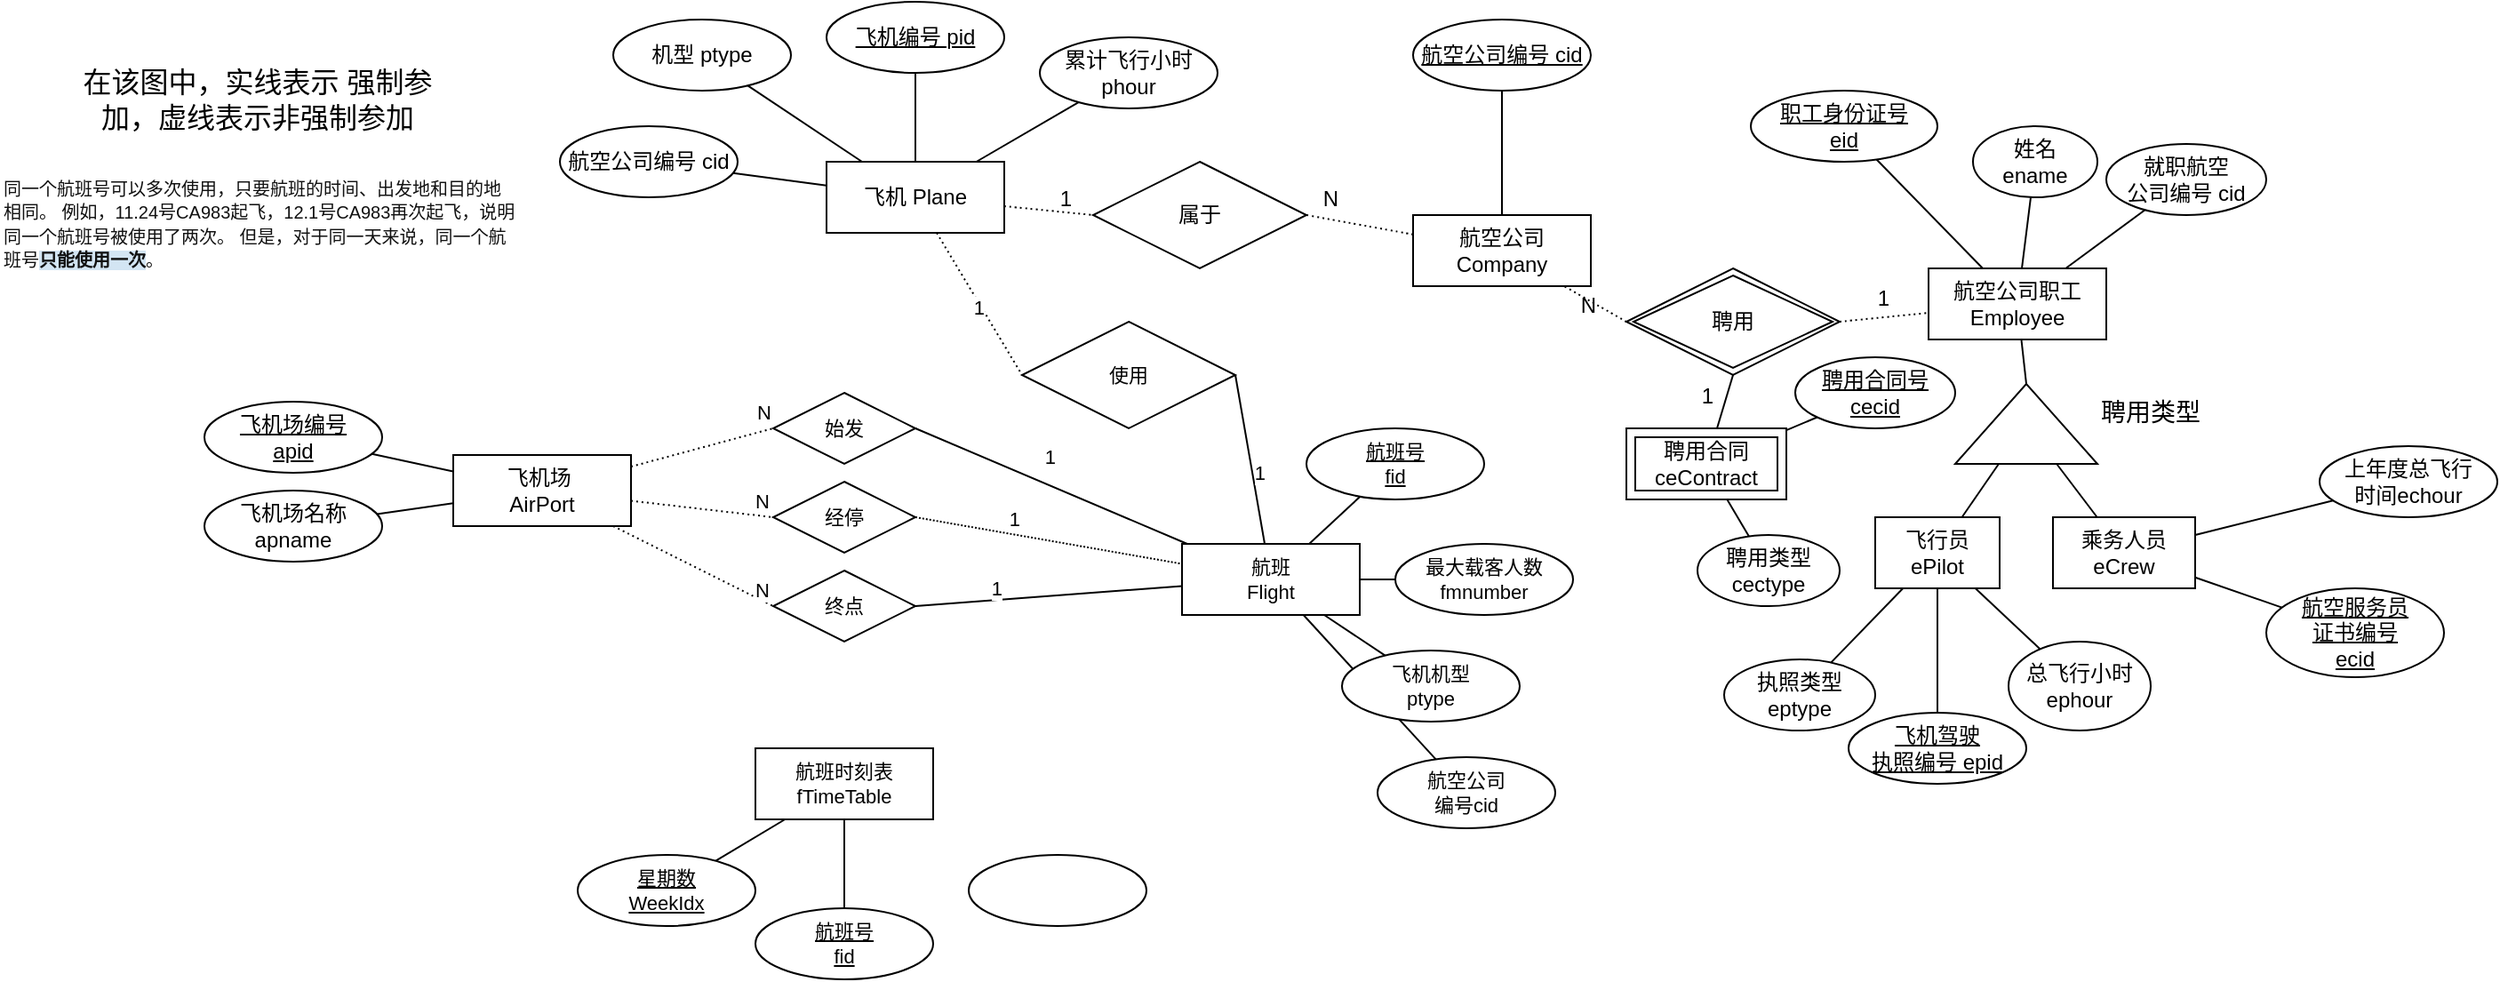 <mxfile version="24.4.9" type="github">
  <diagram name="第 1 页" id="RIavcO6uoZUjZnijJ_pN">
    <mxGraphModel dx="594" dy="394" grid="1" gridSize="10" guides="1" tooltips="1" connect="1" arrows="1" fold="1" page="1" pageScale="1" pageWidth="2339" pageHeight="3300" math="0" shadow="0">
      <root>
        <mxCell id="0" />
        <mxCell id="1" parent="0" />
        <mxCell id="wJQzVaT3mwu58rgRfh5--7" value="航空公司 Company" style="whiteSpace=wrap;html=1;align=center;" parent="1" vertex="1">
          <mxGeometry x="820" y="130" width="100" height="40" as="geometry" />
        </mxCell>
        <mxCell id="wJQzVaT3mwu58rgRfh5--11" value="航空公司编号 cid" style="ellipse;whiteSpace=wrap;html=1;align=center;fontStyle=4;" parent="1" vertex="1">
          <mxGeometry x="820" y="20" width="100" height="40" as="geometry" />
        </mxCell>
        <mxCell id="wJQzVaT3mwu58rgRfh5--22" value="" style="endArrow=none;html=1;rounded=0;dashed=1;dashPattern=1 2;fontSize=12;startSize=8;endSize=8;curved=1;entryX=1;entryY=0.5;entryDx=0;entryDy=0;" parent="1" source="wJQzVaT3mwu58rgRfh5--7" target="wJQzVaT3mwu58rgRfh5--19" edge="1">
          <mxGeometry relative="1" as="geometry">
            <mxPoint x="620" y="180" as="sourcePoint" />
            <mxPoint x="780" y="180" as="targetPoint" />
          </mxGeometry>
        </mxCell>
        <mxCell id="wJQzVaT3mwu58rgRfh5--23" value="N" style="resizable=0;html=1;whiteSpace=wrap;align=right;verticalAlign=bottom;" parent="wJQzVaT3mwu58rgRfh5--22" connectable="0" vertex="1">
          <mxGeometry x="1" relative="1" as="geometry">
            <mxPoint x="20" as="offset" />
          </mxGeometry>
        </mxCell>
        <mxCell id="wJQzVaT3mwu58rgRfh5--24" value="在该图中，实线表示 强制参加，虚线表示非强制参加" style="text;html=1;align=center;verticalAlign=middle;whiteSpace=wrap;rounded=0;fontSize=16;" parent="1" vertex="1">
          <mxGeometry x="70" y="40" width="200" height="50" as="geometry" />
        </mxCell>
        <mxCell id="wJQzVaT3mwu58rgRfh5--32" style="endArrow=none;rounded=0;orthogonalLoop=1;jettySize=auto;html=1;fontSize=12;startSize=8;endSize=8;" parent="1" source="wJQzVaT3mwu58rgRfh5--25" target="wJQzVaT3mwu58rgRfh5--27" edge="1">
          <mxGeometry relative="1" as="geometry" />
        </mxCell>
        <mxCell id="wJQzVaT3mwu58rgRfh5--52" style="endArrow=none;rounded=0;orthogonalLoop=1;jettySize=auto;html=1;fontSize=12;startSize=8;endSize=8;entryX=1;entryY=0.5;entryDx=0;entryDy=0;" parent="1" source="wJQzVaT3mwu58rgRfh5--25" target="wJQzVaT3mwu58rgRfh5--48" edge="1">
          <mxGeometry relative="1" as="geometry" />
        </mxCell>
        <mxCell id="wJQzVaT3mwu58rgRfh5--25" value="航空公司职工 Employee" style="whiteSpace=wrap;html=1;align=center;" parent="1" vertex="1">
          <mxGeometry x="1110" y="160" width="100" height="40" as="geometry" />
        </mxCell>
        <mxCell id="wJQzVaT3mwu58rgRfh5--26" value="职工身份证号&lt;div&gt;eid&lt;/div&gt;" style="ellipse;whiteSpace=wrap;html=1;align=center;fontStyle=4;" parent="1" vertex="1">
          <mxGeometry x="1010" y="60" width="105" height="40" as="geometry" />
        </mxCell>
        <mxCell id="wJQzVaT3mwu58rgRfh5--27" value="姓名&lt;div&gt;ename&lt;/div&gt;" style="ellipse;whiteSpace=wrap;html=1;align=center;" parent="1" vertex="1">
          <mxGeometry x="1135" y="80" width="70" height="40" as="geometry" />
        </mxCell>
        <mxCell id="wJQzVaT3mwu58rgRfh5--28" value="就职航空&lt;div&gt;公司编号 cid&lt;/div&gt;" style="ellipse;whiteSpace=wrap;html=1;align=center;" parent="1" vertex="1">
          <mxGeometry x="1210" y="90" width="90" height="40" as="geometry" />
        </mxCell>
        <mxCell id="8E10vP4QpwFyYUkiCKW4-51" style="edgeStyle=none;rounded=0;orthogonalLoop=1;jettySize=auto;html=1;strokeColor=default;align=center;verticalAlign=middle;fontFamily=Helvetica;fontSize=11;fontColor=default;labelBackgroundColor=default;endArrow=none;endFill=0;" edge="1" parent="1" source="wJQzVaT3mwu58rgRfh5--29" target="wJQzVaT3mwu58rgRfh5--30">
          <mxGeometry relative="1" as="geometry" />
        </mxCell>
        <mxCell id="wJQzVaT3mwu58rgRfh5--29" value="聘用类型&lt;div&gt;cectype&lt;/div&gt;" style="ellipse;whiteSpace=wrap;html=1;align=center;" parent="1" vertex="1">
          <mxGeometry x="980" y="310" width="80" height="40" as="geometry" />
        </mxCell>
        <mxCell id="wJQzVaT3mwu58rgRfh5--44" style="endArrow=none;html=1;rounded=0;fontSize=12;startSize=8;endSize=8;" parent="1" source="wJQzVaT3mwu58rgRfh5--30" target="wJQzVaT3mwu58rgRfh5--40" edge="1">
          <mxGeometry relative="1" as="geometry" />
        </mxCell>
        <mxCell id="wJQzVaT3mwu58rgRfh5--30" value="聘用合同&lt;div&gt;ceContract&lt;/div&gt;" style="shape=ext;margin=3;double=1;whiteSpace=wrap;html=1;align=center;" parent="1" vertex="1">
          <mxGeometry x="940" y="250" width="90" height="40" as="geometry" />
        </mxCell>
        <mxCell id="wJQzVaT3mwu58rgRfh5--31" style="endArrow=none;rounded=0;orthogonalLoop=1;jettySize=auto;html=1;fontSize=12;startSize=8;endSize=8;" parent="1" source="wJQzVaT3mwu58rgRfh5--25" target="wJQzVaT3mwu58rgRfh5--26" edge="1">
          <mxGeometry relative="1" as="geometry">
            <mxPoint x="1046" y="130" as="sourcePoint" />
          </mxGeometry>
        </mxCell>
        <mxCell id="wJQzVaT3mwu58rgRfh5--33" style="endArrow=none;rounded=0;orthogonalLoop=1;jettySize=auto;html=1;fontSize=12;startSize=8;endSize=8;" parent="1" source="wJQzVaT3mwu58rgRfh5--25" target="wJQzVaT3mwu58rgRfh5--28" edge="1">
          <mxGeometry relative="1" as="geometry">
            <mxPoint x="1231" y="127" as="targetPoint" />
          </mxGeometry>
        </mxCell>
        <mxCell id="wJQzVaT3mwu58rgRfh5--34" style="edgeStyle=none;curved=1;rounded=0;orthogonalLoop=1;jettySize=auto;html=1;exitX=0.5;exitY=0;exitDx=0;exitDy=0;fontSize=12;startSize=8;endSize=8;" parent="1" source="wJQzVaT3mwu58rgRfh5--30" target="wJQzVaT3mwu58rgRfh5--30" edge="1">
          <mxGeometry relative="1" as="geometry" />
        </mxCell>
        <mxCell id="wJQzVaT3mwu58rgRfh5--35" value="聘用" style="shape=rhombus;double=1;perimeter=rhombusPerimeter;whiteSpace=wrap;html=1;align=center;" parent="1" vertex="1">
          <mxGeometry x="940" y="160" width="120" height="60" as="geometry" />
        </mxCell>
        <mxCell id="wJQzVaT3mwu58rgRfh5--36" value="" style="endArrow=none;html=1;rounded=0;fontSize=12;startSize=8;endSize=8;curved=1;exitX=0.5;exitY=1;exitDx=0;exitDy=0;" parent="1" source="wJQzVaT3mwu58rgRfh5--35" target="wJQzVaT3mwu58rgRfh5--30" edge="1">
          <mxGeometry relative="1" as="geometry">
            <mxPoint x="900" y="250" as="sourcePoint" />
            <mxPoint x="1060" y="250" as="targetPoint" />
          </mxGeometry>
        </mxCell>
        <mxCell id="wJQzVaT3mwu58rgRfh5--37" value="1" style="resizable=0;html=1;whiteSpace=wrap;align=right;verticalAlign=bottom;" parent="wJQzVaT3mwu58rgRfh5--36" connectable="0" vertex="1">
          <mxGeometry x="1" relative="1" as="geometry">
            <mxPoint y="-10" as="offset" />
          </mxGeometry>
        </mxCell>
        <mxCell id="wJQzVaT3mwu58rgRfh5--38" value="" style="endArrow=none;html=1;rounded=0;dashed=1;dashPattern=1 2;fontSize=12;startSize=8;endSize=8;curved=1;exitX=0;exitY=0.5;exitDx=0;exitDy=0;" parent="1" source="wJQzVaT3mwu58rgRfh5--35" target="wJQzVaT3mwu58rgRfh5--7" edge="1">
          <mxGeometry relative="1" as="geometry">
            <mxPoint x="900" y="250" as="sourcePoint" />
            <mxPoint x="1060" y="250" as="targetPoint" />
          </mxGeometry>
        </mxCell>
        <mxCell id="wJQzVaT3mwu58rgRfh5--39" value="N" style="resizable=0;html=1;whiteSpace=wrap;align=right;verticalAlign=bottom;" parent="wJQzVaT3mwu58rgRfh5--38" connectable="0" vertex="1">
          <mxGeometry x="1" relative="1" as="geometry">
            <mxPoint x="20" y="20" as="offset" />
          </mxGeometry>
        </mxCell>
        <mxCell id="wJQzVaT3mwu58rgRfh5--40" value="聘用合同号&lt;div&gt;cecid&lt;/div&gt;" style="ellipse;whiteSpace=wrap;html=1;align=center;fontStyle=4;" parent="1" vertex="1">
          <mxGeometry x="1035" y="210" width="90" height="40" as="geometry" />
        </mxCell>
        <mxCell id="wJQzVaT3mwu58rgRfh5--46" value="" style="endArrow=none;html=1;rounded=0;dashed=1;dashPattern=1 2;fontSize=12;startSize=8;endSize=8;curved=1;exitX=1;exitY=0.5;exitDx=0;exitDy=0;" parent="1" source="wJQzVaT3mwu58rgRfh5--35" target="wJQzVaT3mwu58rgRfh5--25" edge="1">
          <mxGeometry relative="1" as="geometry">
            <mxPoint x="1000" y="180" as="sourcePoint" />
            <mxPoint x="1160" y="180" as="targetPoint" />
          </mxGeometry>
        </mxCell>
        <mxCell id="wJQzVaT3mwu58rgRfh5--47" value="1" style="resizable=0;html=1;whiteSpace=wrap;align=right;verticalAlign=bottom;" parent="wJQzVaT3mwu58rgRfh5--46" connectable="0" vertex="1">
          <mxGeometry x="1" relative="1" as="geometry">
            <mxPoint x="-20" as="offset" />
          </mxGeometry>
        </mxCell>
        <mxCell id="wJQzVaT3mwu58rgRfh5--56" value="" style="group;" parent="1" vertex="1" connectable="0">
          <mxGeometry x="1125" y="225" width="150" height="45" as="geometry" />
        </mxCell>
        <mxCell id="wJQzVaT3mwu58rgRfh5--48" value="" style="triangle;whiteSpace=wrap;html=1;rotation=-90;movable=1;resizable=1;rotatable=1;deletable=1;editable=1;locked=0;connectable=1;" parent="wJQzVaT3mwu58rgRfh5--56" vertex="1">
          <mxGeometry x="17.5" y="-17.5" width="45" height="80" as="geometry" />
        </mxCell>
        <mxCell id="wJQzVaT3mwu58rgRfh5--53" value="&lt;font style=&quot;font-size: 14px;&quot;&gt;聘用类型&lt;/font&gt;" style="text;html=1;align=center;verticalAlign=middle;whiteSpace=wrap;rounded=0;fontSize=16;movable=1;resizable=1;rotatable=1;deletable=1;editable=1;locked=0;connectable=1;" parent="wJQzVaT3mwu58rgRfh5--56" vertex="1">
          <mxGeometry x="70" width="80" height="30" as="geometry" />
        </mxCell>
        <mxCell id="wJQzVaT3mwu58rgRfh5--63" value="飞行员&lt;div&gt;ePilot&lt;/div&gt;" style="whiteSpace=wrap;html=1;align=center;" parent="1" vertex="1">
          <mxGeometry x="1080" y="300" width="70" height="40" as="geometry" />
        </mxCell>
        <mxCell id="wJQzVaT3mwu58rgRfh5--71" value="" style="endArrow=none;html=1;rounded=0;fontSize=12;startSize=8;endSize=8;curved=1;" parent="1" source="wJQzVaT3mwu58rgRfh5--11" target="wJQzVaT3mwu58rgRfh5--7" edge="1">
          <mxGeometry relative="1" as="geometry">
            <mxPoint x="940" y="60" as="sourcePoint" />
            <mxPoint x="940" y="110" as="targetPoint" />
          </mxGeometry>
        </mxCell>
        <mxCell id="8E10vP4QpwFyYUkiCKW4-2" style="rounded=0;orthogonalLoop=1;jettySize=auto;html=1;endArrow=none;endFill=0;" edge="1" parent="1" source="wJQzVaT3mwu58rgRfh5--72" target="8E10vP4QpwFyYUkiCKW4-1">
          <mxGeometry relative="1" as="geometry" />
        </mxCell>
        <mxCell id="wJQzVaT3mwu58rgRfh5--72" value="乘务人员&lt;div&gt;eCrew&lt;/div&gt;" style="whiteSpace=wrap;html=1;align=center;" parent="1" vertex="1">
          <mxGeometry x="1180" y="300" width="80" height="40" as="geometry" />
        </mxCell>
        <mxCell id="wJQzVaT3mwu58rgRfh5--74" value="" style="endArrow=none;html=1;rounded=0;fontSize=12;startSize=8;endSize=8;curved=1;" parent="1" source="wJQzVaT3mwu58rgRfh5--72" target="wJQzVaT3mwu58rgRfh5--48" edge="1">
          <mxGeometry relative="1" as="geometry">
            <mxPoint x="1070" y="270" as="sourcePoint" />
            <mxPoint x="1230" y="270" as="targetPoint" />
          </mxGeometry>
        </mxCell>
        <mxCell id="wJQzVaT3mwu58rgRfh5--76" value="执照类型&lt;div&gt;eptype&lt;/div&gt;" style="ellipse;whiteSpace=wrap;html=1;align=center;" parent="1" vertex="1">
          <mxGeometry x="995" y="380" width="85" height="40" as="geometry" />
        </mxCell>
        <mxCell id="wJQzVaT3mwu58rgRfh5--77" value="总飞行小时&lt;div&gt;ephour&lt;/div&gt;" style="ellipse;whiteSpace=wrap;html=1;align=center;" parent="1" vertex="1">
          <mxGeometry x="1155" y="370" width="80" height="50" as="geometry" />
        </mxCell>
        <mxCell id="wJQzVaT3mwu58rgRfh5--86" value="" style="endArrow=none;html=1;rounded=0;fontSize=12;startSize=8;endSize=8;curved=1;" parent="1" source="wJQzVaT3mwu58rgRfh5--63" target="wJQzVaT3mwu58rgRfh5--102" edge="1">
          <mxGeometry relative="1" as="geometry">
            <mxPoint x="1079.995" y="359.998" as="sourcePoint" />
            <mxPoint x="1104.64" y="377.32" as="targetPoint" />
          </mxGeometry>
        </mxCell>
        <mxCell id="wJQzVaT3mwu58rgRfh5--87" value="" style="endArrow=none;html=1;rounded=0;fontSize=12;startSize=8;endSize=8;curved=1;" parent="1" source="wJQzVaT3mwu58rgRfh5--76" target="wJQzVaT3mwu58rgRfh5--63" edge="1">
          <mxGeometry relative="1" as="geometry">
            <mxPoint x="1000" y="490" as="sourcePoint" />
            <mxPoint x="1070" y="490" as="targetPoint" />
          </mxGeometry>
        </mxCell>
        <mxCell id="wJQzVaT3mwu58rgRfh5--88" style="edgeStyle=none;curved=1;rounded=0;orthogonalLoop=1;jettySize=auto;html=1;exitX=1;exitY=1;exitDx=0;exitDy=0;fontSize=12;startSize=8;endSize=8;" parent="1" edge="1">
          <mxGeometry relative="1" as="geometry">
            <mxPoint x="1110" y="415" as="sourcePoint" />
            <mxPoint x="1110" y="415" as="targetPoint" />
          </mxGeometry>
        </mxCell>
        <mxCell id="wJQzVaT3mwu58rgRfh5--89" value="" style="endArrow=none;html=1;rounded=0;fontSize=12;startSize=8;endSize=8;curved=1;" parent="1" source="wJQzVaT3mwu58rgRfh5--63" target="wJQzVaT3mwu58rgRfh5--77" edge="1">
          <mxGeometry relative="1" as="geometry">
            <mxPoint x="1133" y="340" as="sourcePoint" />
            <mxPoint x="1170" y="380" as="targetPoint" />
          </mxGeometry>
        </mxCell>
        <mxCell id="wJQzVaT3mwu58rgRfh5--97" value="航空服务员&lt;div&gt;证书编号&lt;br&gt;&lt;/div&gt;&lt;div&gt;ecid&lt;/div&gt;" style="ellipse;whiteSpace=wrap;html=1;align=center;fontStyle=4;" parent="1" vertex="1">
          <mxGeometry x="1300" y="340" width="100" height="50" as="geometry" />
        </mxCell>
        <mxCell id="wJQzVaT3mwu58rgRfh5--98" value="" style="endArrow=none;html=1;rounded=0;fontSize=12;startSize=8;endSize=8;startArrow=none;startFill=0;" parent="1" source="wJQzVaT3mwu58rgRfh5--97" target="wJQzVaT3mwu58rgRfh5--72" edge="1">
          <mxGeometry relative="1" as="geometry">
            <mxPoint x="1260" y="470" as="sourcePoint" />
            <mxPoint x="1420" y="470" as="targetPoint" />
          </mxGeometry>
        </mxCell>
        <mxCell id="wJQzVaT3mwu58rgRfh5--100" style="edgeStyle=none;curved=1;rounded=0;orthogonalLoop=1;jettySize=auto;html=1;exitX=1;exitY=1;exitDx=0;exitDy=0;fontSize=12;startSize=8;endSize=8;" parent="1" edge="1">
          <mxGeometry relative="1" as="geometry">
            <mxPoint x="1320" y="415" as="sourcePoint" />
            <mxPoint x="1320" y="415" as="targetPoint" />
          </mxGeometry>
        </mxCell>
        <mxCell id="wJQzVaT3mwu58rgRfh5--102" value="&lt;u&gt;飞机驾驶&lt;/u&gt;&lt;div&gt;&lt;u&gt;执照编号 epid&lt;/u&gt;&lt;/div&gt;" style="ellipse;whiteSpace=wrap;html=1;align=center;" parent="1" vertex="1">
          <mxGeometry x="1065" y="410" width="100" height="40" as="geometry" />
        </mxCell>
        <mxCell id="8E10vP4QpwFyYUkiCKW4-1" value="上年度&lt;span style=&quot;background-color: initial;&quot;&gt;总飞行&lt;/span&gt;&lt;div&gt;&lt;span style=&quot;background-color: initial;&quot;&gt;时间echour&lt;/span&gt;&lt;/div&gt;" style="ellipse;whiteSpace=wrap;html=1;align=center;" vertex="1" parent="1">
          <mxGeometry x="1330" y="260" width="100" height="40" as="geometry" />
        </mxCell>
        <mxCell id="8E10vP4QpwFyYUkiCKW4-20" style="edgeStyle=none;rounded=0;orthogonalLoop=1;jettySize=auto;html=1;strokeColor=default;align=center;verticalAlign=middle;fontFamily=Helvetica;fontSize=11;fontColor=default;labelBackgroundColor=default;endArrow=none;endFill=0;" edge="1" parent="1" source="wJQzVaT3mwu58rgRfh5--48" target="wJQzVaT3mwu58rgRfh5--63">
          <mxGeometry relative="1" as="geometry" />
        </mxCell>
        <mxCell id="8E10vP4QpwFyYUkiCKW4-24" value="" style="group" vertex="1" connectable="0" parent="1">
          <mxGeometry x="540" y="315" width="370" height="170" as="geometry" />
        </mxCell>
        <mxCell id="8E10vP4QpwFyYUkiCKW4-7" style="edgeStyle=none;rounded=0;orthogonalLoop=1;jettySize=auto;html=1;strokeColor=default;align=center;verticalAlign=middle;fontFamily=Helvetica;fontSize=11;fontColor=default;labelBackgroundColor=default;endArrow=none;endFill=0;" edge="1" parent="8E10vP4QpwFyYUkiCKW4-24" source="8E10vP4QpwFyYUkiCKW4-3" target="8E10vP4QpwFyYUkiCKW4-4">
          <mxGeometry relative="1" as="geometry" />
        </mxCell>
        <mxCell id="8E10vP4QpwFyYUkiCKW4-3" value="航班&lt;div&gt;Flight&lt;/div&gt;" style="whiteSpace=wrap;html=1;align=center;fontFamily=Helvetica;fontSize=11;fontColor=default;labelBackgroundColor=default;" vertex="1" parent="8E10vP4QpwFyYUkiCKW4-24">
          <mxGeometry x="150" width="100" height="40" as="geometry" />
        </mxCell>
        <mxCell id="8E10vP4QpwFyYUkiCKW4-4" value="航空公司&lt;div&gt;编号cid&lt;/div&gt;" style="ellipse;whiteSpace=wrap;html=1;align=center;fontFamily=Helvetica;fontSize=11;fontColor=default;labelBackgroundColor=default;" vertex="1" parent="8E10vP4QpwFyYUkiCKW4-24">
          <mxGeometry x="260" y="120" width="100" height="40" as="geometry" />
        </mxCell>
        <mxCell id="8E10vP4QpwFyYUkiCKW4-19" value="" style="edgeStyle=none;rounded=0;orthogonalLoop=1;jettySize=auto;html=1;strokeColor=default;align=center;verticalAlign=middle;fontFamily=Helvetica;fontSize=11;fontColor=default;labelBackgroundColor=default;endArrow=none;endFill=0;" edge="1" parent="8E10vP4QpwFyYUkiCKW4-24" source="8E10vP4QpwFyYUkiCKW4-8" target="8E10vP4QpwFyYUkiCKW4-3">
          <mxGeometry relative="1" as="geometry" />
        </mxCell>
        <mxCell id="8E10vP4QpwFyYUkiCKW4-8" value="飞机机型&lt;div&gt;ptype&lt;/div&gt;" style="ellipse;whiteSpace=wrap;html=1;align=center;fontFamily=Helvetica;fontSize=11;fontColor=default;labelBackgroundColor=default;" vertex="1" parent="8E10vP4QpwFyYUkiCKW4-24">
          <mxGeometry x="240" y="60" width="100" height="40" as="geometry" />
        </mxCell>
        <mxCell id="8E10vP4QpwFyYUkiCKW4-18" value="" style="edgeStyle=none;rounded=0;orthogonalLoop=1;jettySize=auto;html=1;strokeColor=default;align=center;verticalAlign=middle;fontFamily=Helvetica;fontSize=11;fontColor=default;labelBackgroundColor=default;endArrow=none;endFill=0;" edge="1" parent="8E10vP4QpwFyYUkiCKW4-24" source="8E10vP4QpwFyYUkiCKW4-10" target="8E10vP4QpwFyYUkiCKW4-3">
          <mxGeometry relative="1" as="geometry" />
        </mxCell>
        <mxCell id="8E10vP4QpwFyYUkiCKW4-10" value="最大载客人数&lt;div&gt;fmnumber&lt;/div&gt;" style="ellipse;whiteSpace=wrap;html=1;align=center;fontFamily=Helvetica;fontSize=11;fontColor=default;labelBackgroundColor=default;" vertex="1" parent="8E10vP4QpwFyYUkiCKW4-24">
          <mxGeometry x="270" width="100" height="40" as="geometry" />
        </mxCell>
        <mxCell id="8E10vP4QpwFyYUkiCKW4-25" value="" style="group" vertex="1" connectable="0" parent="1">
          <mxGeometry x="340" y="10" width="420" height="150" as="geometry" />
        </mxCell>
        <mxCell id="wJQzVaT3mwu58rgRfh5--6" value="飞机 Plane" style="whiteSpace=wrap;html=1;align=center;" parent="8E10vP4QpwFyYUkiCKW4-25" vertex="1">
          <mxGeometry x="150" y="90" width="100" height="40" as="geometry" />
        </mxCell>
        <mxCell id="wJQzVaT3mwu58rgRfh5--9" value="飞机编号 pid" style="ellipse;whiteSpace=wrap;html=1;align=center;fontStyle=4;" parent="8E10vP4QpwFyYUkiCKW4-25" vertex="1">
          <mxGeometry x="150" width="100" height="40" as="geometry" />
        </mxCell>
        <mxCell id="wJQzVaT3mwu58rgRfh5--12" value="机型 ptype" style="ellipse;whiteSpace=wrap;html=1;align=center;direction=west;" parent="8E10vP4QpwFyYUkiCKW4-25" vertex="1">
          <mxGeometry x="30" y="10" width="100" height="40" as="geometry" />
        </mxCell>
        <mxCell id="wJQzVaT3mwu58rgRfh5--14" value="航空公司编号 cid" style="ellipse;whiteSpace=wrap;html=1;align=center;direction=west;" parent="8E10vP4QpwFyYUkiCKW4-25" vertex="1">
          <mxGeometry y="70" width="100" height="40" as="geometry" />
        </mxCell>
        <mxCell id="wJQzVaT3mwu58rgRfh5--17" value="累计飞行小时 phour" style="ellipse;whiteSpace=wrap;html=1;align=center;" parent="8E10vP4QpwFyYUkiCKW4-25" vertex="1">
          <mxGeometry x="270" y="20" width="100" height="40" as="geometry" />
        </mxCell>
        <mxCell id="wJQzVaT3mwu58rgRfh5--67" value="" style="endArrow=none;html=1;rounded=0;fontSize=12;startSize=8;endSize=8;curved=1;" parent="8E10vP4QpwFyYUkiCKW4-25" source="wJQzVaT3mwu58rgRfh5--9" target="wJQzVaT3mwu58rgRfh5--6" edge="1">
          <mxGeometry relative="1" as="geometry">
            <mxPoint x="180" y="40" as="sourcePoint" />
            <mxPoint x="180" y="90" as="targetPoint" />
          </mxGeometry>
        </mxCell>
        <mxCell id="wJQzVaT3mwu58rgRfh5--68" value="" style="endArrow=none;html=1;rounded=0;fontSize=12;startSize=8;endSize=8;curved=1;" parent="8E10vP4QpwFyYUkiCKW4-25" source="wJQzVaT3mwu58rgRfh5--6" target="wJQzVaT3mwu58rgRfh5--12" edge="1">
          <mxGeometry relative="1" as="geometry">
            <mxPoint x="180" y="140" as="sourcePoint" />
            <mxPoint x="180" y="190" as="targetPoint" />
          </mxGeometry>
        </mxCell>
        <mxCell id="wJQzVaT3mwu58rgRfh5--69" value="" style="endArrow=none;html=1;rounded=0;fontSize=12;startSize=8;endSize=8;curved=1;" parent="8E10vP4QpwFyYUkiCKW4-25" source="wJQzVaT3mwu58rgRfh5--6" target="wJQzVaT3mwu58rgRfh5--14" edge="1">
          <mxGeometry relative="1" as="geometry">
            <mxPoint x="185" y="140" as="sourcePoint" />
            <mxPoint x="150" y="188" as="targetPoint" />
          </mxGeometry>
        </mxCell>
        <mxCell id="wJQzVaT3mwu58rgRfh5--70" value="" style="endArrow=none;html=1;rounded=0;fontSize=12;startSize=8;endSize=8;curved=1;" parent="8E10vP4QpwFyYUkiCKW4-25" source="wJQzVaT3mwu58rgRfh5--17" target="wJQzVaT3mwu58rgRfh5--6" edge="1">
          <mxGeometry relative="1" as="geometry">
            <mxPoint x="195" y="150" as="sourcePoint" />
            <mxPoint x="225" y="130" as="targetPoint" />
          </mxGeometry>
        </mxCell>
        <mxCell id="wJQzVaT3mwu58rgRfh5--19" value="属于" style="shape=rhombus;perimeter=rhombusPerimeter;whiteSpace=wrap;html=1;align=center;" parent="8E10vP4QpwFyYUkiCKW4-25" vertex="1">
          <mxGeometry x="300" y="90" width="120" height="60" as="geometry" />
        </mxCell>
        <mxCell id="wJQzVaT3mwu58rgRfh5--20" value="" style="endArrow=none;html=1;rounded=0;dashed=1;dashPattern=1 2;fontSize=12;startSize=8;endSize=8;curved=1;entryX=0;entryY=0.5;entryDx=0;entryDy=0;" parent="8E10vP4QpwFyYUkiCKW4-25" source="wJQzVaT3mwu58rgRfh5--6" target="wJQzVaT3mwu58rgRfh5--19" edge="1">
          <mxGeometry relative="1" as="geometry">
            <mxPoint x="250" y="140" as="sourcePoint" />
            <mxPoint x="310" y="120" as="targetPoint" />
          </mxGeometry>
        </mxCell>
        <mxCell id="wJQzVaT3mwu58rgRfh5--21" value="1" style="resizable=0;html=1;whiteSpace=wrap;align=right;verticalAlign=bottom;" parent="wJQzVaT3mwu58rgRfh5--20" connectable="0" vertex="1">
          <mxGeometry x="1" relative="1" as="geometry">
            <mxPoint x="-10" as="offset" />
          </mxGeometry>
        </mxCell>
        <mxCell id="8E10vP4QpwFyYUkiCKW4-27" value="" style="group" vertex="1" connectable="0" parent="1">
          <mxGeometry x="140" y="235" width="240" height="90" as="geometry" />
        </mxCell>
        <mxCell id="wJQzVaT3mwu58rgRfh5--1" value="飞机场&amp;nbsp;&lt;div&gt;AirPort&lt;/div&gt;" style="whiteSpace=wrap;html=1;align=center;" parent="8E10vP4QpwFyYUkiCKW4-27" vertex="1">
          <mxGeometry x="140" y="30" width="100" height="40" as="geometry" />
        </mxCell>
        <mxCell id="wJQzVaT3mwu58rgRfh5--2" value="飞机场编号&lt;div&gt;apid&lt;/div&gt;" style="ellipse;whiteSpace=wrap;html=1;align=center;fontStyle=4;" parent="8E10vP4QpwFyYUkiCKW4-27" vertex="1">
          <mxGeometry width="100" height="40" as="geometry" />
        </mxCell>
        <mxCell id="wJQzVaT3mwu58rgRfh5--4" value="飞机场名称&lt;div&gt;apname&lt;/div&gt;" style="ellipse;whiteSpace=wrap;html=1;align=center;" parent="8E10vP4QpwFyYUkiCKW4-27" vertex="1">
          <mxGeometry y="50" width="100" height="40" as="geometry" />
        </mxCell>
        <mxCell id="wJQzVaT3mwu58rgRfh5--65" value="" style="endArrow=none;html=1;rounded=0;fontSize=12;startSize=8;endSize=8;curved=1;" parent="8E10vP4QpwFyYUkiCKW4-27" source="wJQzVaT3mwu58rgRfh5--2" target="wJQzVaT3mwu58rgRfh5--1" edge="1">
          <mxGeometry relative="1" as="geometry">
            <mxPoint x="140" y="-110" as="sourcePoint" />
            <mxPoint x="300" y="-110" as="targetPoint" />
          </mxGeometry>
        </mxCell>
        <mxCell id="wJQzVaT3mwu58rgRfh5--66" value="" style="endArrow=none;html=1;rounded=0;fontSize=12;startSize=8;endSize=8;curved=1;" parent="8E10vP4QpwFyYUkiCKW4-27" source="wJQzVaT3mwu58rgRfh5--1" target="wJQzVaT3mwu58rgRfh5--4" edge="1">
          <mxGeometry relative="1" as="geometry">
            <mxPoint x="170" as="sourcePoint" />
            <mxPoint x="330" as="targetPoint" />
          </mxGeometry>
        </mxCell>
        <mxCell id="8E10vP4QpwFyYUkiCKW4-28" value="航班时刻表fTimeTable" style="whiteSpace=wrap;html=1;align=center;fontFamily=Helvetica;fontSize=11;fontColor=default;labelBackgroundColor=default;" vertex="1" parent="1">
          <mxGeometry x="450" y="430" width="100" height="40" as="geometry" />
        </mxCell>
        <mxCell id="8E10vP4QpwFyYUkiCKW4-29" value="始发" style="shape=rhombus;perimeter=rhombusPerimeter;whiteSpace=wrap;html=1;align=center;fontFamily=Helvetica;fontSize=11;fontColor=default;labelBackgroundColor=default;" vertex="1" parent="1">
          <mxGeometry x="460" y="230" width="80" height="40" as="geometry" />
        </mxCell>
        <mxCell id="8E10vP4QpwFyYUkiCKW4-30" value="" style="endArrow=none;html=1;rounded=0;strokeColor=default;align=center;verticalAlign=middle;fontFamily=Helvetica;fontSize=11;fontColor=default;labelBackgroundColor=default;exitX=1;exitY=0.5;exitDx=0;exitDy=0;" edge="1" parent="1" source="8E10vP4QpwFyYUkiCKW4-29" target="8E10vP4QpwFyYUkiCKW4-3">
          <mxGeometry relative="1" as="geometry">
            <mxPoint x="460" y="250" as="sourcePoint" />
            <mxPoint x="620" y="250" as="targetPoint" />
          </mxGeometry>
        </mxCell>
        <mxCell id="8E10vP4QpwFyYUkiCKW4-31" value="1" style="resizable=0;html=1;whiteSpace=wrap;align=right;verticalAlign=bottom;fontFamily=Helvetica;fontSize=11;fontColor=default;labelBackgroundColor=default;" connectable="0" vertex="1" parent="8E10vP4QpwFyYUkiCKW4-30">
          <mxGeometry x="1" relative="1" as="geometry">
            <mxPoint x="-72" y="-40" as="offset" />
          </mxGeometry>
        </mxCell>
        <mxCell id="8E10vP4QpwFyYUkiCKW4-32" value="" style="endArrow=none;html=1;rounded=0;dashed=1;dashPattern=1 2;strokeColor=default;align=center;verticalAlign=middle;fontFamily=Helvetica;fontSize=11;fontColor=default;labelBackgroundColor=default;entryX=0;entryY=0.5;entryDx=0;entryDy=0;" edge="1" parent="1" source="wJQzVaT3mwu58rgRfh5--1" target="8E10vP4QpwFyYUkiCKW4-29">
          <mxGeometry relative="1" as="geometry">
            <mxPoint x="460" y="250" as="sourcePoint" />
            <mxPoint x="620" y="250" as="targetPoint" />
          </mxGeometry>
        </mxCell>
        <mxCell id="8E10vP4QpwFyYUkiCKW4-33" value="N" style="resizable=0;html=1;whiteSpace=wrap;align=right;verticalAlign=bottom;fontFamily=Helvetica;fontSize=11;fontColor=default;labelBackgroundColor=default;" connectable="0" vertex="1" parent="8E10vP4QpwFyYUkiCKW4-32">
          <mxGeometry x="1" relative="1" as="geometry" />
        </mxCell>
        <mxCell id="8E10vP4QpwFyYUkiCKW4-37" value="" style="endArrow=none;html=1;rounded=0;dashed=1;dashPattern=1 2;strokeColor=default;align=center;verticalAlign=middle;fontFamily=Helvetica;fontSize=11;fontColor=default;labelBackgroundColor=default;entryX=0;entryY=0.5;entryDx=0;entryDy=0;" edge="1" parent="1" target="8E10vP4QpwFyYUkiCKW4-34" source="wJQzVaT3mwu58rgRfh5--1">
          <mxGeometry relative="1" as="geometry">
            <mxPoint x="370" y="323" as="sourcePoint" />
            <mxPoint x="610" y="305" as="targetPoint" />
          </mxGeometry>
        </mxCell>
        <mxCell id="8E10vP4QpwFyYUkiCKW4-38" value="N" style="resizable=0;html=1;whiteSpace=wrap;align=right;verticalAlign=bottom;fontFamily=Helvetica;fontSize=11;fontColor=default;labelBackgroundColor=default;" connectable="0" vertex="1" parent="8E10vP4QpwFyYUkiCKW4-37">
          <mxGeometry x="1" relative="1" as="geometry" />
        </mxCell>
        <mxCell id="8E10vP4QpwFyYUkiCKW4-42" value="" style="endArrow=none;html=1;rounded=0;dashed=1;dashPattern=1 2;strokeColor=default;align=center;verticalAlign=middle;fontFamily=Helvetica;fontSize=11;fontColor=default;labelBackgroundColor=default;entryX=0;entryY=0.5;entryDx=0;entryDy=0;" edge="1" parent="1" target="8E10vP4QpwFyYUkiCKW4-39" source="wJQzVaT3mwu58rgRfh5--1">
          <mxGeometry relative="1" as="geometry">
            <mxPoint x="360" y="398" as="sourcePoint" />
            <mxPoint x="600" y="380" as="targetPoint" />
          </mxGeometry>
        </mxCell>
        <mxCell id="8E10vP4QpwFyYUkiCKW4-43" value="N" style="resizable=0;html=1;whiteSpace=wrap;align=right;verticalAlign=bottom;fontFamily=Helvetica;fontSize=11;fontColor=default;labelBackgroundColor=default;" connectable="0" vertex="1" parent="8E10vP4QpwFyYUkiCKW4-42">
          <mxGeometry x="1" relative="1" as="geometry" />
        </mxCell>
        <mxCell id="8E10vP4QpwFyYUkiCKW4-34" value="经停" style="shape=rhombus;perimeter=rhombusPerimeter;whiteSpace=wrap;html=1;align=center;fontFamily=Helvetica;fontSize=11;fontColor=default;labelBackgroundColor=default;" vertex="1" parent="1">
          <mxGeometry x="460" y="280" width="80" height="40" as="geometry" />
        </mxCell>
        <mxCell id="8E10vP4QpwFyYUkiCKW4-35" value="" style="endArrow=none;html=1;rounded=0;strokeColor=default;align=center;verticalAlign=middle;fontFamily=Helvetica;fontSize=11;fontColor=default;labelBackgroundColor=default;exitX=1;exitY=0.5;exitDx=0;exitDy=0;dashed=1;dashPattern=1 1;" edge="1" parent="1" source="8E10vP4QpwFyYUkiCKW4-34" target="8E10vP4QpwFyYUkiCKW4-3">
          <mxGeometry relative="1" as="geometry">
            <mxPoint x="550" y="325" as="sourcePoint" />
            <mxPoint x="726" y="395" as="targetPoint" />
          </mxGeometry>
        </mxCell>
        <mxCell id="8E10vP4QpwFyYUkiCKW4-36" value="1" style="resizable=0;html=1;whiteSpace=wrap;align=right;verticalAlign=bottom;fontFamily=Helvetica;fontSize=11;fontColor=default;labelBackgroundColor=default;" connectable="0" vertex="1" parent="8E10vP4QpwFyYUkiCKW4-35">
          <mxGeometry x="1" relative="1" as="geometry">
            <mxPoint x="-90" y="-17" as="offset" />
          </mxGeometry>
        </mxCell>
        <mxCell id="8E10vP4QpwFyYUkiCKW4-39" value="终点" style="shape=rhombus;perimeter=rhombusPerimeter;whiteSpace=wrap;html=1;align=center;fontFamily=Helvetica;fontSize=11;fontColor=default;labelBackgroundColor=default;" vertex="1" parent="1">
          <mxGeometry x="460" y="330" width="80" height="40" as="geometry" />
        </mxCell>
        <mxCell id="8E10vP4QpwFyYUkiCKW4-40" value="" style="endArrow=none;html=1;rounded=0;strokeColor=default;align=center;verticalAlign=middle;fontFamily=Helvetica;fontSize=11;fontColor=default;labelBackgroundColor=default;exitX=1;exitY=0.5;exitDx=0;exitDy=0;" edge="1" parent="1" source="8E10vP4QpwFyYUkiCKW4-39" target="8E10vP4QpwFyYUkiCKW4-3">
          <mxGeometry relative="1" as="geometry">
            <mxPoint x="540" y="400" as="sourcePoint" />
            <mxPoint x="716" y="470" as="targetPoint" />
          </mxGeometry>
        </mxCell>
        <mxCell id="8E10vP4QpwFyYUkiCKW4-41" value="1" style="resizable=0;html=1;whiteSpace=wrap;align=right;verticalAlign=bottom;fontFamily=Helvetica;fontSize=11;fontColor=default;labelBackgroundColor=default;" connectable="0" vertex="1" parent="8E10vP4QpwFyYUkiCKW4-40">
          <mxGeometry x="1" relative="1" as="geometry">
            <mxPoint x="-100" y="10" as="offset" />
          </mxGeometry>
        </mxCell>
        <mxCell id="8E10vP4QpwFyYUkiCKW4-46" value="使用" style="shape=rhombus;perimeter=rhombusPerimeter;whiteSpace=wrap;html=1;align=center;fontFamily=Helvetica;fontSize=11;fontColor=default;labelBackgroundColor=default;" vertex="1" parent="1">
          <mxGeometry x="600" y="190" width="120" height="60" as="geometry" />
        </mxCell>
        <mxCell id="8E10vP4QpwFyYUkiCKW4-47" value="" style="endArrow=none;html=1;rounded=0;dashed=1;dashPattern=1 2;strokeColor=default;align=center;verticalAlign=middle;fontFamily=Helvetica;fontSize=11;fontColor=default;labelBackgroundColor=default;entryX=0;entryY=0.5;entryDx=0;entryDy=0;" edge="1" parent="1" source="wJQzVaT3mwu58rgRfh5--6" target="8E10vP4QpwFyYUkiCKW4-46">
          <mxGeometry relative="1" as="geometry">
            <mxPoint x="510" y="250" as="sourcePoint" />
            <mxPoint x="670" y="250" as="targetPoint" />
          </mxGeometry>
        </mxCell>
        <mxCell id="8E10vP4QpwFyYUkiCKW4-48" value="1" style="resizable=0;html=1;whiteSpace=wrap;align=right;verticalAlign=bottom;fontFamily=Helvetica;fontSize=11;fontColor=default;labelBackgroundColor=default;" connectable="0" vertex="1" parent="8E10vP4QpwFyYUkiCKW4-47">
          <mxGeometry x="1" relative="1" as="geometry">
            <mxPoint x="-20" y="-30" as="offset" />
          </mxGeometry>
        </mxCell>
        <mxCell id="8E10vP4QpwFyYUkiCKW4-49" value="" style="endArrow=none;html=1;rounded=0;strokeColor=default;align=center;verticalAlign=middle;fontFamily=Helvetica;fontSize=11;fontColor=default;labelBackgroundColor=default;exitX=1;exitY=0.5;exitDx=0;exitDy=0;" edge="1" parent="1" source="8E10vP4QpwFyYUkiCKW4-46" target="8E10vP4QpwFyYUkiCKW4-3">
          <mxGeometry relative="1" as="geometry">
            <mxPoint x="640" y="260" as="sourcePoint" />
            <mxPoint x="800" y="260" as="targetPoint" />
          </mxGeometry>
        </mxCell>
        <mxCell id="8E10vP4QpwFyYUkiCKW4-50" value="1" style="resizable=0;html=1;whiteSpace=wrap;align=right;verticalAlign=bottom;fontFamily=Helvetica;fontSize=11;fontColor=default;labelBackgroundColor=default;direction=south;" connectable="0" vertex="1" parent="8E10vP4QpwFyYUkiCKW4-49">
          <mxGeometry x="1" relative="1" as="geometry">
            <mxPoint x="2" y="-32" as="offset" />
          </mxGeometry>
        </mxCell>
        <mxCell id="8E10vP4QpwFyYUkiCKW4-55" value="" style="edgeStyle=none;rounded=0;orthogonalLoop=1;jettySize=auto;html=1;strokeColor=default;align=center;verticalAlign=middle;fontFamily=Helvetica;fontSize=11;fontColor=default;labelBackgroundColor=default;endArrow=none;endFill=0;" edge="1" parent="1" source="8E10vP4QpwFyYUkiCKW4-52" target="8E10vP4QpwFyYUkiCKW4-28">
          <mxGeometry relative="1" as="geometry" />
        </mxCell>
        <mxCell id="8E10vP4QpwFyYUkiCKW4-52" value="星期数&lt;div&gt;WeekIdx&lt;/div&gt;" style="ellipse;whiteSpace=wrap;html=1;align=center;fontStyle=4;fontFamily=Helvetica;fontSize=11;fontColor=default;labelBackgroundColor=default;" vertex="1" parent="1">
          <mxGeometry x="350" y="490" width="100" height="40" as="geometry" />
        </mxCell>
        <mxCell id="8E10vP4QpwFyYUkiCKW4-57" value="" style="edgeStyle=none;rounded=0;orthogonalLoop=1;jettySize=auto;html=1;strokeColor=default;align=center;verticalAlign=middle;fontFamily=Helvetica;fontSize=11;fontColor=default;labelBackgroundColor=default;endArrow=none;endFill=0;" edge="1" parent="1" source="8E10vP4QpwFyYUkiCKW4-56" target="8E10vP4QpwFyYUkiCKW4-28">
          <mxGeometry relative="1" as="geometry" />
        </mxCell>
        <mxCell id="8E10vP4QpwFyYUkiCKW4-56" value="航班号&lt;div&gt;fid&lt;/div&gt;" style="ellipse;whiteSpace=wrap;html=1;align=center;fontStyle=4;fontFamily=Helvetica;fontSize=11;fontColor=default;labelBackgroundColor=default;" vertex="1" parent="1">
          <mxGeometry x="450" y="520" width="100" height="40" as="geometry" />
        </mxCell>
        <mxCell id="8E10vP4QpwFyYUkiCKW4-5" value="航班号&lt;div&gt;fid&lt;/div&gt;" style="ellipse;whiteSpace=wrap;html=1;align=center;fontStyle=4;fontFamily=Helvetica;fontSize=11;fontColor=default;labelBackgroundColor=default;" vertex="1" parent="1">
          <mxGeometry x="760" y="250" width="100" height="40" as="geometry" />
        </mxCell>
        <mxCell id="8E10vP4QpwFyYUkiCKW4-6" style="edgeStyle=none;rounded=0;orthogonalLoop=1;jettySize=auto;html=1;strokeColor=default;align=center;verticalAlign=middle;fontFamily=Helvetica;fontSize=11;fontColor=default;labelBackgroundColor=default;endArrow=none;endFill=0;" edge="1" parent="1" source="8E10vP4QpwFyYUkiCKW4-3" target="8E10vP4QpwFyYUkiCKW4-5">
          <mxGeometry relative="1" as="geometry">
            <mxPoint x="660" y="385" as="targetPoint" />
          </mxGeometry>
        </mxCell>
        <mxCell id="8E10vP4QpwFyYUkiCKW4-60" value="" style="ellipse;whiteSpace=wrap;html=1;align=center;fontStyle=4;fontFamily=Helvetica;fontSize=11;fontColor=default;labelBackgroundColor=default;" vertex="1" parent="1">
          <mxGeometry x="570" y="490" width="100" height="40" as="geometry" />
        </mxCell>
        <mxCell id="8E10vP4QpwFyYUkiCKW4-61" value="&lt;font style=&quot;font-size: 10px;&quot;&gt;&lt;span style=&quot;color: rgb(17, 17, 17); font-family: &amp;quot;Microsoft YaHei&amp;quot;, Arial, Helvetica, sans-serif;&quot;&gt;同一个航班号可以多次使用，只要航班的时间、出发地和目的地相同。 例如，11.24号CA983起飞，12.1号CA983再次起飞，说明同一个航班号被使用了两次。 但是，对于同一天来说，同一个航班号&lt;/span&gt;&lt;span style=&quot;font-weight: 700; background-color: rgba(16, 110, 190, 0.18); color: rgb(17, 17, 17); font-family: &amp;quot;Microsoft YaHei&amp;quot;, Arial, Helvetica, sans-serif;&quot;&gt;只能使用一次&lt;/span&gt;&lt;span style=&quot;color: rgb(17, 17, 17); font-family: &amp;quot;Microsoft YaHei&amp;quot;, Arial, Helvetica, sans-serif;&quot;&gt;。&lt;/span&gt;&lt;/font&gt;" style="text;html=1;align=left;verticalAlign=middle;whiteSpace=wrap;rounded=0;fontFamily=Helvetica;fontSize=11;fontColor=default;labelBackgroundColor=default;" vertex="1" parent="1">
          <mxGeometry x="25" y="120" width="290" height="30" as="geometry" />
        </mxCell>
      </root>
    </mxGraphModel>
  </diagram>
</mxfile>
